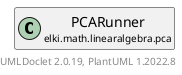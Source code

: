 @startuml
    remove .*\.(Instance|Par|Parameterizer|Factory)$
    set namespaceSeparator none
    hide empty fields
    hide empty methods

    class "<size:14>PCARunner.Par\n<size:10>elki.math.linearalgebra.pca" as elki.math.linearalgebra.pca.PCARunner.Par [[PCARunner.Par.html]] {
        {static} +PCARUNNER_ID: OptionID
        {static} +PCA_COVARIANCE_MATRIX: OptionID
        #covarianceMatrixBuilder: CovarianceMatrixBuilder
        +configure(Parameterization): void
        +make(): PCARunner
    }

    interface "<size:14>Parameterizer\n<size:10>elki.utilities.optionhandling" as elki.utilities.optionhandling.Parameterizer [[../../../utilities/optionhandling/Parameterizer.html]] {
        {abstract} +make(): Object
    }
    class "<size:14>PCARunner\n<size:10>elki.math.linearalgebra.pca" as elki.math.linearalgebra.pca.PCARunner [[PCARunner.html]]

    elki.utilities.optionhandling.Parameterizer <|.. elki.math.linearalgebra.pca.PCARunner.Par
    elki.math.linearalgebra.pca.PCARunner +-- elki.math.linearalgebra.pca.PCARunner.Par

    center footer UMLDoclet 2.0.19, PlantUML 1.2022.8
@enduml
